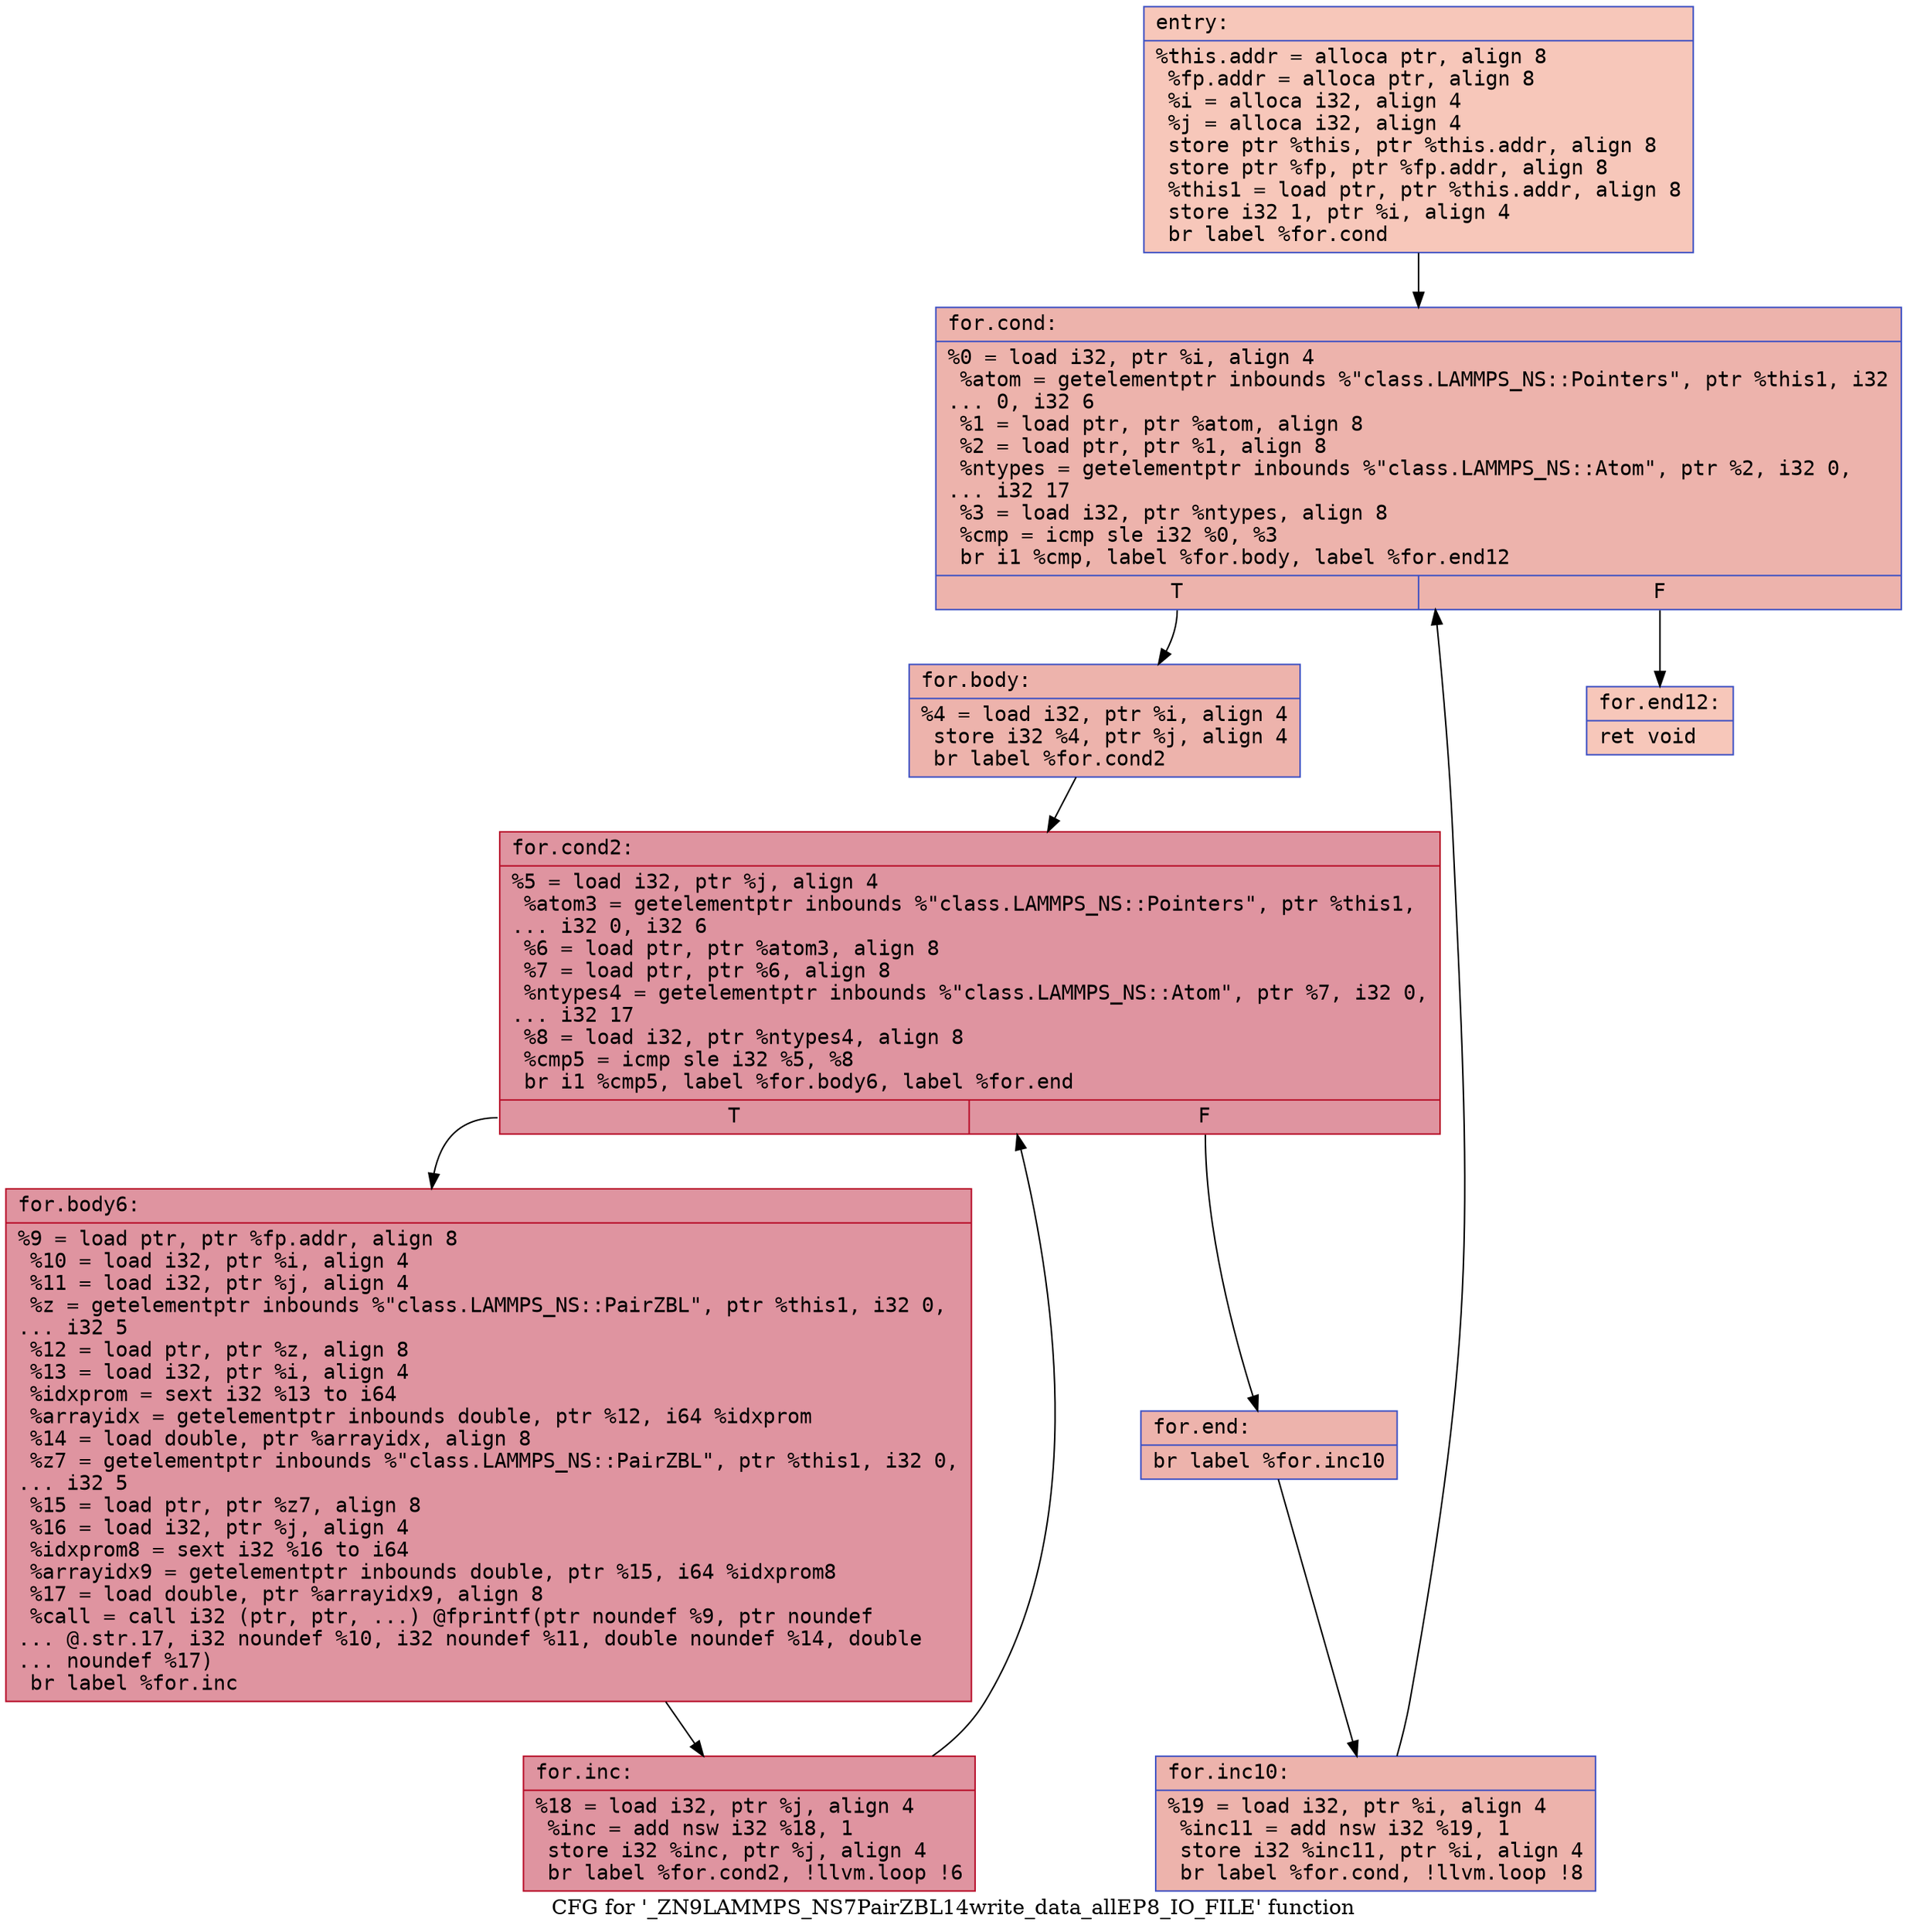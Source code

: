 digraph "CFG for '_ZN9LAMMPS_NS7PairZBL14write_data_allEP8_IO_FILE' function" {
	label="CFG for '_ZN9LAMMPS_NS7PairZBL14write_data_allEP8_IO_FILE' function";

	Node0x55e9958a0e50 [shape=record,color="#3d50c3ff", style=filled, fillcolor="#ec7f6370" fontname="Courier",label="{entry:\l|  %this.addr = alloca ptr, align 8\l  %fp.addr = alloca ptr, align 8\l  %i = alloca i32, align 4\l  %j = alloca i32, align 4\l  store ptr %this, ptr %this.addr, align 8\l  store ptr %fp, ptr %fp.addr, align 8\l  %this1 = load ptr, ptr %this.addr, align 8\l  store i32 1, ptr %i, align 4\l  br label %for.cond\l}"];
	Node0x55e9958a0e50 -> Node0x55e9958a1290[tooltip="entry -> for.cond\nProbability 100.00%" ];
	Node0x55e9958a1290 [shape=record,color="#3d50c3ff", style=filled, fillcolor="#d6524470" fontname="Courier",label="{for.cond:\l|  %0 = load i32, ptr %i, align 4\l  %atom = getelementptr inbounds %\"class.LAMMPS_NS::Pointers\", ptr %this1, i32\l... 0, i32 6\l  %1 = load ptr, ptr %atom, align 8\l  %2 = load ptr, ptr %1, align 8\l  %ntypes = getelementptr inbounds %\"class.LAMMPS_NS::Atom\", ptr %2, i32 0,\l... i32 17\l  %3 = load i32, ptr %ntypes, align 8\l  %cmp = icmp sle i32 %0, %3\l  br i1 %cmp, label %for.body, label %for.end12\l|{<s0>T|<s1>F}}"];
	Node0x55e9958a1290:s0 -> Node0x55e9958a17f0[tooltip="for.cond -> for.body\nProbability 96.88%" ];
	Node0x55e9958a1290:s1 -> Node0x55e9958a0d30[tooltip="for.cond -> for.end12\nProbability 3.12%" ];
	Node0x55e9958a17f0 [shape=record,color="#3d50c3ff", style=filled, fillcolor="#d6524470" fontname="Courier",label="{for.body:\l|  %4 = load i32, ptr %i, align 4\l  store i32 %4, ptr %j, align 4\l  br label %for.cond2\l}"];
	Node0x55e9958a17f0 -> Node0x55e9958a0db0[tooltip="for.body -> for.cond2\nProbability 100.00%" ];
	Node0x55e9958a0db0 [shape=record,color="#b70d28ff", style=filled, fillcolor="#b70d2870" fontname="Courier",label="{for.cond2:\l|  %5 = load i32, ptr %j, align 4\l  %atom3 = getelementptr inbounds %\"class.LAMMPS_NS::Pointers\", ptr %this1,\l... i32 0, i32 6\l  %6 = load ptr, ptr %atom3, align 8\l  %7 = load ptr, ptr %6, align 8\l  %ntypes4 = getelementptr inbounds %\"class.LAMMPS_NS::Atom\", ptr %7, i32 0,\l... i32 17\l  %8 = load i32, ptr %ntypes4, align 8\l  %cmp5 = icmp sle i32 %5, %8\l  br i1 %cmp5, label %for.body6, label %for.end\l|{<s0>T|<s1>F}}"];
	Node0x55e9958a0db0:s0 -> Node0x55e9958a20f0[tooltip="for.cond2 -> for.body6\nProbability 96.88%" ];
	Node0x55e9958a0db0:s1 -> Node0x55e9958a2170[tooltip="for.cond2 -> for.end\nProbability 3.12%" ];
	Node0x55e9958a20f0 [shape=record,color="#b70d28ff", style=filled, fillcolor="#b70d2870" fontname="Courier",label="{for.body6:\l|  %9 = load ptr, ptr %fp.addr, align 8\l  %10 = load i32, ptr %i, align 4\l  %11 = load i32, ptr %j, align 4\l  %z = getelementptr inbounds %\"class.LAMMPS_NS::PairZBL\", ptr %this1, i32 0,\l... i32 5\l  %12 = load ptr, ptr %z, align 8\l  %13 = load i32, ptr %i, align 4\l  %idxprom = sext i32 %13 to i64\l  %arrayidx = getelementptr inbounds double, ptr %12, i64 %idxprom\l  %14 = load double, ptr %arrayidx, align 8\l  %z7 = getelementptr inbounds %\"class.LAMMPS_NS::PairZBL\", ptr %this1, i32 0,\l... i32 5\l  %15 = load ptr, ptr %z7, align 8\l  %16 = load i32, ptr %j, align 4\l  %idxprom8 = sext i32 %16 to i64\l  %arrayidx9 = getelementptr inbounds double, ptr %15, i64 %idxprom8\l  %17 = load double, ptr %arrayidx9, align 8\l  %call = call i32 (ptr, ptr, ...) @fprintf(ptr noundef %9, ptr noundef\l... @.str.17, i32 noundef %10, i32 noundef %11, double noundef %14, double\l... noundef %17)\l  br label %for.inc\l}"];
	Node0x55e9958a20f0 -> Node0x55e9958a2ed0[tooltip="for.body6 -> for.inc\nProbability 100.00%" ];
	Node0x55e9958a2ed0 [shape=record,color="#b70d28ff", style=filled, fillcolor="#b70d2870" fontname="Courier",label="{for.inc:\l|  %18 = load i32, ptr %j, align 4\l  %inc = add nsw i32 %18, 1\l  store i32 %inc, ptr %j, align 4\l  br label %for.cond2, !llvm.loop !6\l}"];
	Node0x55e9958a2ed0 -> Node0x55e9958a0db0[tooltip="for.inc -> for.cond2\nProbability 100.00%" ];
	Node0x55e9958a2170 [shape=record,color="#3d50c3ff", style=filled, fillcolor="#d6524470" fontname="Courier",label="{for.end:\l|  br label %for.inc10\l}"];
	Node0x55e9958a2170 -> Node0x55e9958a32c0[tooltip="for.end -> for.inc10\nProbability 100.00%" ];
	Node0x55e9958a32c0 [shape=record,color="#3d50c3ff", style=filled, fillcolor="#d6524470" fontname="Courier",label="{for.inc10:\l|  %19 = load i32, ptr %i, align 4\l  %inc11 = add nsw i32 %19, 1\l  store i32 %inc11, ptr %i, align 4\l  br label %for.cond, !llvm.loop !8\l}"];
	Node0x55e9958a32c0 -> Node0x55e9958a1290[tooltip="for.inc10 -> for.cond\nProbability 100.00%" ];
	Node0x55e9958a0d30 [shape=record,color="#3d50c3ff", style=filled, fillcolor="#ec7f6370" fontname="Courier",label="{for.end12:\l|  ret void\l}"];
}
